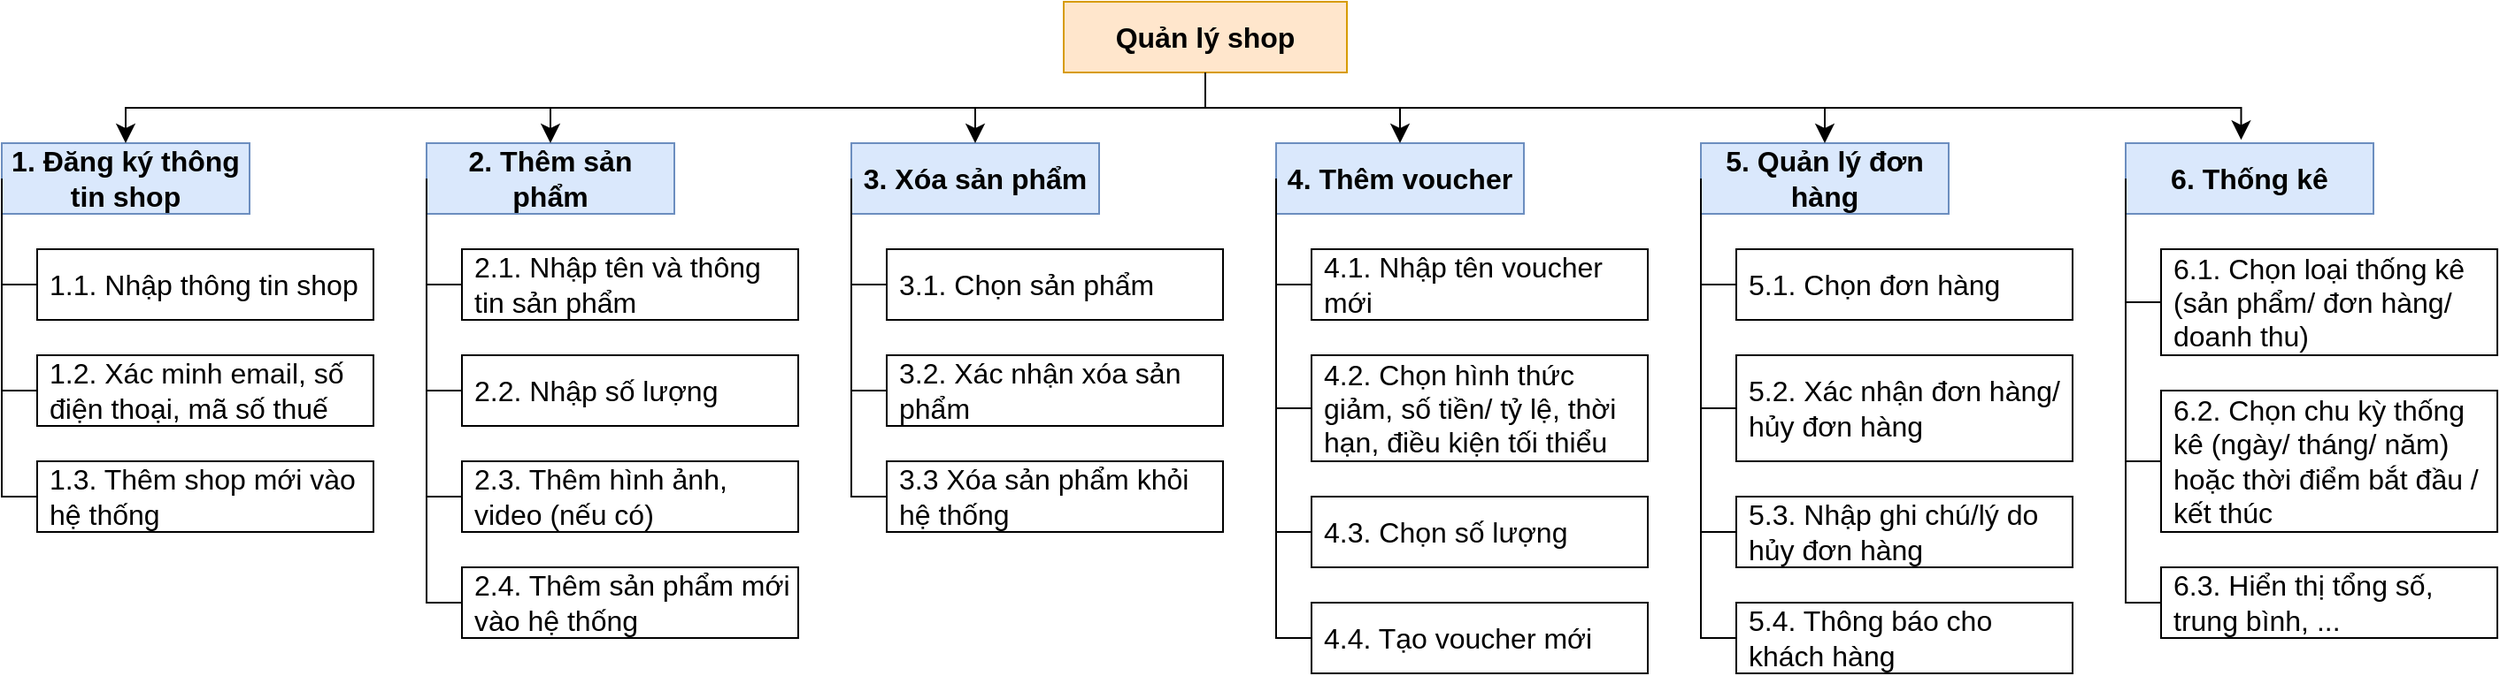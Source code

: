 <mxfile>
    <diagram id="e6VmQYUMG9_Sn6Qvpg7x" name="Page-1">
        <mxGraphModel dx="1386" dy="797" grid="1" gridSize="10" guides="1" tooltips="1" connect="1" arrows="1" fold="1" page="1" pageScale="1" pageWidth="1600" pageHeight="1200" math="0" shadow="0">
            <root>
                <mxCell id="0"/>
                <mxCell id="1" parent="0"/>
                <mxCell id="2" value="Quản lý shop" style="rounded=0;whiteSpace=wrap;html=1;fontSize=16;fontStyle=1;movable=1;resizable=1;rotatable=1;deletable=1;editable=1;connectable=1;fillColor=#ffe6cc;strokeColor=#d79b00;" parent="1" vertex="1">
                    <mxGeometry x="650" y="440" width="160" height="40" as="geometry"/>
                </mxCell>
                <mxCell id="3" value="1. Đăng ký thông tin shop" style="rounded=0;whiteSpace=wrap;html=1;fontSize=16;fontStyle=1;movable=1;resizable=1;rotatable=1;deletable=1;editable=1;connectable=1;fillColor=#dae8fc;strokeColor=#6c8ebf;" parent="1" vertex="1">
                    <mxGeometry x="50" y="520" width="140" height="40" as="geometry"/>
                </mxCell>
                <mxCell id="4" value="2. Thêm sản phẩm" style="rounded=0;whiteSpace=wrap;html=1;fontSize=16;fontStyle=1;movable=1;resizable=1;rotatable=1;deletable=1;editable=1;connectable=1;fillColor=#dae8fc;strokeColor=#6c8ebf;" parent="1" vertex="1">
                    <mxGeometry x="290" y="520" width="140" height="40" as="geometry"/>
                </mxCell>
                <mxCell id="5" value="3. Xóa sản phẩm" style="rounded=0;whiteSpace=wrap;html=1;fontSize=16;fontStyle=1;movable=1;resizable=1;rotatable=1;deletable=1;editable=1;connectable=1;fillColor=#dae8fc;strokeColor=#6c8ebf;" parent="1" vertex="1">
                    <mxGeometry x="530" y="520" width="140" height="40" as="geometry"/>
                </mxCell>
                <mxCell id="10" value="" style="edgeStyle=elbowEdgeStyle;elbow=vertical;endArrow=classic;html=1;curved=0;rounded=0;endSize=8;startSize=8;fontSize=16;exitX=0.5;exitY=1;exitDx=0;exitDy=0;entryX=0.5;entryY=0;entryDx=0;entryDy=0;movable=1;resizable=1;rotatable=1;deletable=1;editable=1;connectable=1;" parent="1" source="2" target="3" edge="1">
                    <mxGeometry width="50" height="50" relative="1" as="geometry">
                        <mxPoint x="730" y="820" as="sourcePoint"/>
                        <mxPoint x="780" y="770" as="targetPoint"/>
                    </mxGeometry>
                </mxCell>
                <mxCell id="11" value="" style="edgeStyle=elbowEdgeStyle;elbow=vertical;endArrow=classic;html=1;curved=0;rounded=0;endSize=8;startSize=8;fontSize=16;exitX=0.5;exitY=1;exitDx=0;exitDy=0;entryX=0.5;entryY=0;entryDx=0;entryDy=0;movable=1;resizable=1;rotatable=1;deletable=1;editable=1;connectable=1;" parent="1" source="2" target="4" edge="1">
                    <mxGeometry width="50" height="50" relative="1" as="geometry">
                        <mxPoint x="730" y="820" as="sourcePoint"/>
                        <mxPoint x="780" y="770" as="targetPoint"/>
                    </mxGeometry>
                </mxCell>
                <mxCell id="12" value="" style="edgeStyle=elbowEdgeStyle;elbow=vertical;endArrow=classic;html=1;curved=0;rounded=0;endSize=8;startSize=8;fontSize=16;exitX=0.5;exitY=1;exitDx=0;exitDy=0;entryX=0.5;entryY=0;entryDx=0;entryDy=0;movable=1;resizable=1;rotatable=1;deletable=1;editable=1;connectable=1;" parent="1" source="2" target="5" edge="1">
                    <mxGeometry width="50" height="50" relative="1" as="geometry">
                        <mxPoint x="740" y="490" as="sourcePoint"/>
                        <mxPoint x="620" y="530" as="targetPoint"/>
                    </mxGeometry>
                </mxCell>
                <mxCell id="14" value="1.1. Nhập thông tin shop" style="rounded=0;whiteSpace=wrap;html=1;fontSize=16;align=left;spacingLeft=5;movable=1;resizable=1;rotatable=1;deletable=1;editable=1;connectable=1;" parent="1" vertex="1">
                    <mxGeometry x="70" y="580" width="190" height="40" as="geometry"/>
                </mxCell>
                <mxCell id="15" value="1.2. Xác minh email, số điện thoại, mã số thuế" style="rounded=0;whiteSpace=wrap;html=1;fontSize=16;align=left;spacingLeft=5;movable=1;resizable=1;rotatable=1;deletable=1;editable=1;connectable=1;" parent="1" vertex="1">
                    <mxGeometry x="70" y="640" width="190" height="40" as="geometry"/>
                </mxCell>
                <mxCell id="16" value="1.3. Thêm shop mới vào hệ thống" style="rounded=0;whiteSpace=wrap;html=1;fontSize=16;align=left;spacingLeft=5;movable=1;resizable=1;rotatable=1;deletable=1;editable=1;connectable=1;" parent="1" vertex="1">
                    <mxGeometry x="70" y="700" width="190" height="40" as="geometry"/>
                </mxCell>
                <mxCell id="17" value="2.1. Nhập tên và thông tin sản phẩm" style="rounded=0;whiteSpace=wrap;html=1;fontSize=16;align=left;spacingLeft=5;movable=1;resizable=1;rotatable=1;deletable=1;editable=1;connectable=1;" parent="1" vertex="1">
                    <mxGeometry x="310" y="580" width="190" height="40" as="geometry"/>
                </mxCell>
                <mxCell id="20" value="" style="edgeStyle=elbowEdgeStyle;elbow=horizontal;endArrow=none;html=1;curved=0;rounded=0;endSize=8;startSize=8;fontSize=16;exitX=0;exitY=0.5;exitDx=0;exitDy=0;entryX=0;entryY=0.5;entryDx=0;entryDy=0;endFill=0;movable=1;resizable=1;rotatable=1;deletable=1;editable=1;connectable=1;" parent="1" source="3" target="14" edge="1">
                    <mxGeometry width="50" height="50" relative="1" as="geometry">
                        <mxPoint x="70" y="540" as="sourcePoint"/>
                        <mxPoint x="540" y="750" as="targetPoint"/>
                        <Array as="points">
                            <mxPoint x="50" y="580"/>
                        </Array>
                    </mxGeometry>
                </mxCell>
                <mxCell id="21" value="" style="edgeStyle=elbowEdgeStyle;elbow=horizontal;endArrow=none;html=1;curved=0;rounded=0;endSize=8;startSize=8;fontSize=16;entryX=0;entryY=0.5;entryDx=0;entryDy=0;endFill=0;exitX=0;exitY=0.5;exitDx=0;exitDy=0;movable=1;resizable=1;rotatable=1;deletable=1;editable=1;connectable=1;" parent="1" source="14" target="15" edge="1">
                    <mxGeometry width="50" height="50" relative="1" as="geometry">
                        <mxPoint x="50" y="610" as="sourcePoint"/>
                        <mxPoint x="70" y="710" as="targetPoint"/>
                        <Array as="points">
                            <mxPoint x="50" y="680"/>
                        </Array>
                    </mxGeometry>
                </mxCell>
                <mxCell id="22" value="" style="edgeStyle=elbowEdgeStyle;elbow=horizontal;endArrow=none;html=1;curved=0;rounded=0;endSize=8;startSize=8;fontSize=16;entryX=0;entryY=0.5;entryDx=0;entryDy=0;endFill=0;exitX=0;exitY=0.5;exitDx=0;exitDy=0;movable=1;resizable=1;rotatable=1;deletable=1;editable=1;connectable=1;" parent="1" source="15" target="16" edge="1">
                    <mxGeometry width="50" height="50" relative="1" as="geometry">
                        <mxPoint x="70" y="700" as="sourcePoint"/>
                        <mxPoint x="70" y="770" as="targetPoint"/>
                        <Array as="points">
                            <mxPoint x="50" y="770"/>
                        </Array>
                    </mxGeometry>
                </mxCell>
                <mxCell id="23" value="2.2. Nhập số lượng" style="rounded=0;whiteSpace=wrap;html=1;fontSize=16;align=left;spacingLeft=5;movable=1;resizable=1;rotatable=1;deletable=1;editable=1;connectable=1;" parent="1" vertex="1">
                    <mxGeometry x="310" y="640" width="190" height="40" as="geometry"/>
                </mxCell>
                <mxCell id="24" value="2.3. Thêm hình ảnh, video (nếu có)" style="rounded=0;whiteSpace=wrap;html=1;fontSize=16;align=left;spacingLeft=5;movable=1;resizable=1;rotatable=1;deletable=1;editable=1;connectable=1;" parent="1" vertex="1">
                    <mxGeometry x="310" y="700" width="190" height="40" as="geometry"/>
                </mxCell>
                <mxCell id="25" value="" style="edgeStyle=elbowEdgeStyle;elbow=horizontal;endArrow=none;html=1;curved=0;rounded=0;endSize=8;startSize=8;fontSize=16;entryX=0;entryY=0.5;entryDx=0;entryDy=0;endFill=0;exitX=0;exitY=0.5;exitDx=0;exitDy=0;movable=1;resizable=1;rotatable=1;deletable=1;editable=1;connectable=1;" parent="1" source="17" target="23" edge="1">
                    <mxGeometry width="50" height="50" relative="1" as="geometry">
                        <mxPoint x="310" y="610" as="sourcePoint"/>
                        <mxPoint x="310" y="680" as="targetPoint"/>
                        <Array as="points">
                            <mxPoint x="290" y="680"/>
                        </Array>
                    </mxGeometry>
                </mxCell>
                <mxCell id="26" value="" style="edgeStyle=elbowEdgeStyle;elbow=horizontal;endArrow=none;html=1;curved=0;rounded=0;endSize=8;startSize=8;fontSize=16;entryX=0;entryY=0.5;entryDx=0;entryDy=0;endFill=0;movable=1;resizable=1;rotatable=1;deletable=1;editable=1;connectable=1;exitX=0;exitY=0.5;exitDx=0;exitDy=0;" parent="1" source="4" target="17" edge="1">
                    <mxGeometry width="50" height="50" relative="1" as="geometry">
                        <mxPoint x="290" y="550" as="sourcePoint"/>
                        <mxPoint x="310" y="660" as="targetPoint"/>
                        <Array as="points">
                            <mxPoint x="290" y="600"/>
                        </Array>
                    </mxGeometry>
                </mxCell>
                <mxCell id="27" value="" style="edgeStyle=elbowEdgeStyle;elbow=horizontal;endArrow=none;html=1;curved=0;rounded=0;endSize=8;startSize=8;fontSize=16;entryX=0;entryY=0.5;entryDx=0;entryDy=0;endFill=0;exitX=0;exitY=0.5;exitDx=0;exitDy=0;movable=1;resizable=1;rotatable=1;deletable=1;editable=1;connectable=1;" parent="1" source="23" target="24" edge="1">
                    <mxGeometry width="50" height="50" relative="1" as="geometry">
                        <mxPoint x="310" y="630" as="sourcePoint"/>
                        <mxPoint x="310" y="710" as="targetPoint"/>
                        <Array as="points">
                            <mxPoint x="290" y="710"/>
                        </Array>
                    </mxGeometry>
                </mxCell>
                <mxCell id="28" value="3.1. Chọn sản phẩm" style="rounded=0;whiteSpace=wrap;html=1;fontSize=16;align=left;spacingLeft=5;movable=1;resizable=1;rotatable=1;deletable=1;editable=1;connectable=1;" parent="1" vertex="1">
                    <mxGeometry x="550" y="580" width="190" height="40" as="geometry"/>
                </mxCell>
                <mxCell id="29" value="3.2. Xác nhận xóa sản phẩm" style="rounded=0;whiteSpace=wrap;html=1;fontSize=16;align=left;spacingLeft=5;movable=1;resizable=1;rotatable=1;deletable=1;editable=1;connectable=1;" parent="1" vertex="1">
                    <mxGeometry x="550" y="640" width="190" height="40" as="geometry"/>
                </mxCell>
                <mxCell id="30" value="3.3 Xóa sản phẩm khỏi hệ thống" style="rounded=0;whiteSpace=wrap;html=1;fontSize=16;align=left;spacingLeft=5;movable=1;resizable=1;rotatable=1;deletable=1;editable=1;connectable=1;" parent="1" vertex="1">
                    <mxGeometry x="550" y="700" width="190" height="40" as="geometry"/>
                </mxCell>
                <mxCell id="31" value="" style="edgeStyle=elbowEdgeStyle;elbow=horizontal;endArrow=none;html=1;curved=0;rounded=0;endSize=8;startSize=8;fontSize=16;entryX=0;entryY=0.5;entryDx=0;entryDy=0;endFill=0;movable=1;resizable=1;rotatable=1;deletable=1;editable=1;connectable=1;exitX=0;exitY=0.5;exitDx=0;exitDy=0;" parent="1" edge="1">
                    <mxGeometry width="50" height="50" relative="1" as="geometry">
                        <mxPoint x="530" y="540" as="sourcePoint"/>
                        <mxPoint x="550" y="600" as="targetPoint"/>
                        <Array as="points">
                            <mxPoint x="530" y="600"/>
                        </Array>
                    </mxGeometry>
                </mxCell>
                <mxCell id="32" value="" style="edgeStyle=elbowEdgeStyle;elbow=horizontal;endArrow=none;html=1;curved=0;rounded=0;endSize=8;startSize=8;fontSize=16;entryX=0;entryY=0.5;entryDx=0;entryDy=0;endFill=0;exitX=0;exitY=0.5;exitDx=0;exitDy=0;movable=1;resizable=1;rotatable=1;deletable=1;editable=1;connectable=1;" parent="1" target="29" edge="1">
                    <mxGeometry width="50" height="50" relative="1" as="geometry">
                        <mxPoint x="550" y="600" as="sourcePoint"/>
                        <mxPoint x="550" y="680" as="targetPoint"/>
                        <Array as="points">
                            <mxPoint x="530" y="680"/>
                        </Array>
                    </mxGeometry>
                </mxCell>
                <mxCell id="33" value="" style="edgeStyle=elbowEdgeStyle;elbow=horizontal;endArrow=none;html=1;curved=0;rounded=0;endSize=8;startSize=8;fontSize=16;entryX=0;entryY=0.5;entryDx=0;entryDy=0;endFill=0;exitX=0;exitY=0.5;exitDx=0;exitDy=0;movable=1;resizable=1;rotatable=1;deletable=1;editable=1;connectable=1;" parent="1" source="29" target="30" edge="1">
                    <mxGeometry width="50" height="50" relative="1" as="geometry">
                        <mxPoint x="550" y="680" as="sourcePoint"/>
                        <mxPoint x="550" y="740" as="targetPoint"/>
                        <Array as="points">
                            <mxPoint x="530" y="710"/>
                        </Array>
                    </mxGeometry>
                </mxCell>
                <mxCell id="49" value="4. Thêm voucher" style="rounded=0;whiteSpace=wrap;html=1;fontSize=16;fontStyle=1;movable=1;resizable=1;rotatable=1;deletable=1;editable=1;connectable=1;fillColor=#dae8fc;strokeColor=#6c8ebf;" parent="1" vertex="1">
                    <mxGeometry x="770" y="520" width="140" height="40" as="geometry"/>
                </mxCell>
                <mxCell id="50" value="" style="edgeStyle=elbowEdgeStyle;elbow=vertical;endArrow=classic;html=1;curved=0;rounded=0;endSize=8;startSize=8;fontSize=16;exitX=0.5;exitY=1;exitDx=0;exitDy=0;entryX=0.5;entryY=0;entryDx=0;entryDy=0;movable=1;resizable=1;rotatable=1;deletable=1;editable=1;connectable=1;" parent="1" source="2" target="49" edge="1">
                    <mxGeometry width="50" height="50" relative="1" as="geometry">
                        <mxPoint x="740" y="490" as="sourcePoint"/>
                        <mxPoint x="380" y="530" as="targetPoint"/>
                    </mxGeometry>
                </mxCell>
                <mxCell id="51" value="4.1. Nhập tên voucher mới" style="rounded=0;whiteSpace=wrap;html=1;fontSize=16;align=left;spacingLeft=5;movable=1;resizable=1;rotatable=1;deletable=1;editable=1;connectable=1;" parent="1" vertex="1">
                    <mxGeometry x="790" y="580" width="190" height="40" as="geometry"/>
                </mxCell>
                <mxCell id="52" value="4.2. Chọn hình thức giảm, số tiền/ tỷ lệ, thời hạn, điều kiện tối thiểu" style="rounded=0;whiteSpace=wrap;html=1;fontSize=16;align=left;spacingLeft=5;movable=1;resizable=1;rotatable=1;deletable=1;editable=1;connectable=1;" parent="1" vertex="1">
                    <mxGeometry x="790" y="640" width="190" height="60" as="geometry"/>
                </mxCell>
                <mxCell id="53" value="4.3. Chọn số lượng" style="rounded=0;whiteSpace=wrap;html=1;fontSize=16;align=left;spacingLeft=5;movable=1;resizable=1;rotatable=1;deletable=1;editable=1;connectable=1;" parent="1" vertex="1">
                    <mxGeometry x="790" y="720" width="190" height="40" as="geometry"/>
                </mxCell>
                <mxCell id="55" value="" style="edgeStyle=elbowEdgeStyle;elbow=horizontal;endArrow=none;html=1;curved=0;rounded=0;endSize=8;startSize=8;fontSize=16;entryX=0;entryY=0.5;entryDx=0;entryDy=0;endFill=0;exitX=0;exitY=0.5;exitDx=0;exitDy=0;movable=1;resizable=1;rotatable=1;deletable=1;editable=1;connectable=1;" parent="1" target="52" edge="1">
                    <mxGeometry width="50" height="50" relative="1" as="geometry">
                        <mxPoint x="790" y="600" as="sourcePoint"/>
                        <mxPoint x="790" y="660" as="targetPoint"/>
                        <Array as="points">
                            <mxPoint x="770" y="680"/>
                        </Array>
                    </mxGeometry>
                </mxCell>
                <mxCell id="56" value="" style="edgeStyle=elbowEdgeStyle;elbow=horizontal;endArrow=none;html=1;curved=0;rounded=0;endSize=8;startSize=8;fontSize=16;entryX=0;entryY=0.5;entryDx=0;entryDy=0;endFill=0;exitX=0;exitY=0.5;exitDx=0;exitDy=0;movable=1;resizable=1;rotatable=1;deletable=1;editable=1;connectable=1;" parent="1" source="52" target="53" edge="1">
                    <mxGeometry width="50" height="50" relative="1" as="geometry">
                        <mxPoint x="790" y="660" as="sourcePoint"/>
                        <mxPoint x="790" y="720" as="targetPoint"/>
                        <Array as="points">
                            <mxPoint x="770" y="740"/>
                        </Array>
                    </mxGeometry>
                </mxCell>
                <mxCell id="57" value="" style="edgeStyle=elbowEdgeStyle;elbow=horizontal;endArrow=none;html=1;curved=0;rounded=0;endSize=8;startSize=8;fontSize=16;entryX=0;entryY=0.5;entryDx=0;entryDy=0;endFill=0;movable=1;resizable=1;rotatable=1;deletable=1;editable=1;connectable=1;exitX=0;exitY=0.5;exitDx=0;exitDy=0;" parent="1" source="49" target="51" edge="1">
                    <mxGeometry width="50" height="50" relative="1" as="geometry">
                        <mxPoint x="760" y="540" as="sourcePoint"/>
                        <mxPoint x="780" y="600" as="targetPoint"/>
                        <Array as="points">
                            <mxPoint x="770" y="570"/>
                            <mxPoint x="760" y="620"/>
                        </Array>
                    </mxGeometry>
                </mxCell>
                <mxCell id="58" value="2.4. Thêm sản phẩm mới vào hệ thống" style="rounded=0;whiteSpace=wrap;html=1;fontSize=16;align=left;spacingLeft=5;movable=1;resizable=1;rotatable=1;deletable=1;editable=1;connectable=1;" parent="1" vertex="1">
                    <mxGeometry x="310" y="760" width="190" height="40" as="geometry"/>
                </mxCell>
                <mxCell id="59" value="" style="edgeStyle=elbowEdgeStyle;elbow=horizontal;endArrow=none;html=1;curved=0;rounded=0;endSize=8;startSize=8;fontSize=16;entryX=0;entryY=0.5;entryDx=0;entryDy=0;endFill=0;exitX=0;exitY=0.5;exitDx=0;exitDy=0;movable=1;resizable=1;rotatable=1;deletable=1;editable=1;connectable=1;" parent="1" edge="1">
                    <mxGeometry width="50" height="50" relative="1" as="geometry">
                        <mxPoint x="310" y="720" as="sourcePoint"/>
                        <mxPoint x="310" y="780" as="targetPoint"/>
                        <Array as="points">
                            <mxPoint x="290" y="770"/>
                        </Array>
                    </mxGeometry>
                </mxCell>
                <mxCell id="60" value="4.4. Tạo voucher mới" style="rounded=0;whiteSpace=wrap;html=1;fontSize=16;align=left;spacingLeft=5;movable=1;resizable=1;rotatable=1;deletable=1;editable=1;connectable=1;" parent="1" vertex="1">
                    <mxGeometry x="790" y="780" width="190" height="40" as="geometry"/>
                </mxCell>
                <mxCell id="61" value="" style="edgeStyle=elbowEdgeStyle;elbow=horizontal;endArrow=none;html=1;curved=0;rounded=0;endSize=8;startSize=8;fontSize=16;entryX=0;entryY=0.5;entryDx=0;entryDy=0;endFill=0;exitX=0;exitY=0.5;exitDx=0;exitDy=0;movable=1;resizable=1;rotatable=1;deletable=1;editable=1;connectable=1;" parent="1" source="53" target="60" edge="1">
                    <mxGeometry width="50" height="50" relative="1" as="geometry">
                        <mxPoint x="790" y="740" as="sourcePoint"/>
                        <mxPoint x="790" y="810" as="targetPoint"/>
                        <Array as="points">
                            <mxPoint x="770" y="810"/>
                        </Array>
                    </mxGeometry>
                </mxCell>
                <mxCell id="62" value="5. Quản lý đơn hàng" style="rounded=0;whiteSpace=wrap;html=1;fontSize=16;fontStyle=1;movable=1;resizable=1;rotatable=1;deletable=1;editable=1;connectable=1;fillColor=#dae8fc;strokeColor=#6c8ebf;" parent="1" vertex="1">
                    <mxGeometry x="1010" y="520" width="140" height="40" as="geometry"/>
                </mxCell>
                <mxCell id="63" value="5.1. Chọn đơn hàng" style="rounded=0;whiteSpace=wrap;html=1;fontSize=16;align=left;spacingLeft=5;movable=1;resizable=1;rotatable=1;deletable=1;editable=1;connectable=1;" parent="1" vertex="1">
                    <mxGeometry x="1030" y="580" width="190" height="40" as="geometry"/>
                </mxCell>
                <mxCell id="64" value="5.2. Xác nhận đơn hàng/ hủy đơn hàng" style="rounded=0;whiteSpace=wrap;html=1;fontSize=16;align=left;spacingLeft=5;movable=1;resizable=1;rotatable=1;deletable=1;editable=1;connectable=1;" parent="1" vertex="1">
                    <mxGeometry x="1030" y="640" width="190" height="60" as="geometry"/>
                </mxCell>
                <mxCell id="65" value="5.3. Nhập ghi chú/lý do hủy đơn hàng" style="rounded=0;whiteSpace=wrap;html=1;fontSize=16;align=left;spacingLeft=5;movable=1;resizable=1;rotatable=1;deletable=1;editable=1;connectable=1;" parent="1" vertex="1">
                    <mxGeometry x="1030" y="720" width="190" height="40" as="geometry"/>
                </mxCell>
                <mxCell id="66" value="" style="edgeStyle=elbowEdgeStyle;elbow=horizontal;endArrow=none;html=1;curved=0;rounded=0;endSize=8;startSize=8;fontSize=16;entryX=0;entryY=0.5;entryDx=0;entryDy=0;endFill=0;exitX=0;exitY=0.5;exitDx=0;exitDy=0;movable=1;resizable=1;rotatable=1;deletable=1;editable=1;connectable=1;" parent="1" target="64" edge="1">
                    <mxGeometry width="50" height="50" relative="1" as="geometry">
                        <mxPoint x="1030" y="600" as="sourcePoint"/>
                        <mxPoint x="1030" y="660" as="targetPoint"/>
                        <Array as="points">
                            <mxPoint x="1010" y="680"/>
                        </Array>
                    </mxGeometry>
                </mxCell>
                <mxCell id="67" value="" style="edgeStyle=elbowEdgeStyle;elbow=horizontal;endArrow=none;html=1;curved=0;rounded=0;endSize=8;startSize=8;fontSize=16;entryX=0;entryY=0.5;entryDx=0;entryDy=0;endFill=0;exitX=0;exitY=0.5;exitDx=0;exitDy=0;movable=1;resizable=1;rotatable=1;deletable=1;editable=1;connectable=1;" parent="1" source="64" target="65" edge="1">
                    <mxGeometry width="50" height="50" relative="1" as="geometry">
                        <mxPoint x="1030" y="660" as="sourcePoint"/>
                        <mxPoint x="1030" y="720" as="targetPoint"/>
                        <Array as="points">
                            <mxPoint x="1010" y="740"/>
                        </Array>
                    </mxGeometry>
                </mxCell>
                <mxCell id="68" value="" style="edgeStyle=elbowEdgeStyle;elbow=horizontal;endArrow=none;html=1;curved=0;rounded=0;endSize=8;startSize=8;fontSize=16;entryX=0;entryY=0.5;entryDx=0;entryDy=0;endFill=0;movable=1;resizable=1;rotatable=1;deletable=1;editable=1;connectable=1;exitX=0;exitY=0.5;exitDx=0;exitDy=0;" parent="1" source="62" target="63" edge="1">
                    <mxGeometry width="50" height="50" relative="1" as="geometry">
                        <mxPoint x="1000" y="540" as="sourcePoint"/>
                        <mxPoint x="1020" y="600" as="targetPoint"/>
                        <Array as="points">
                            <mxPoint x="1010" y="570"/>
                            <mxPoint x="1000" y="620"/>
                        </Array>
                    </mxGeometry>
                </mxCell>
                <mxCell id="69" value="5.4. Thông báo cho khách hàng" style="rounded=0;whiteSpace=wrap;html=1;fontSize=16;align=left;spacingLeft=5;movable=1;resizable=1;rotatable=1;deletable=1;editable=1;connectable=1;" parent="1" vertex="1">
                    <mxGeometry x="1030" y="780" width="190" height="40" as="geometry"/>
                </mxCell>
                <mxCell id="70" value="" style="edgeStyle=elbowEdgeStyle;elbow=horizontal;endArrow=none;html=1;curved=0;rounded=0;endSize=8;startSize=8;fontSize=16;entryX=0;entryY=0.5;entryDx=0;entryDy=0;endFill=0;exitX=0;exitY=0.5;exitDx=0;exitDy=0;movable=1;resizable=1;rotatable=1;deletable=1;editable=1;connectable=1;" parent="1" source="65" target="69" edge="1">
                    <mxGeometry width="50" height="50" relative="1" as="geometry">
                        <mxPoint x="1030" y="740" as="sourcePoint"/>
                        <mxPoint x="1030" y="810" as="targetPoint"/>
                        <Array as="points">
                            <mxPoint x="1010" y="810"/>
                        </Array>
                    </mxGeometry>
                </mxCell>
                <mxCell id="71" value="" style="edgeStyle=elbowEdgeStyle;elbow=vertical;endArrow=classic;html=1;curved=0;rounded=0;endSize=8;startSize=8;fontSize=16;exitX=0.5;exitY=1;exitDx=0;exitDy=0;entryX=0.5;entryY=0;entryDx=0;entryDy=0;movable=1;resizable=1;rotatable=1;deletable=1;editable=1;connectable=1;" parent="1" source="2" target="62" edge="1">
                    <mxGeometry width="50" height="50" relative="1" as="geometry">
                        <mxPoint x="740" y="490" as="sourcePoint"/>
                        <mxPoint x="590" y="530" as="targetPoint"/>
                    </mxGeometry>
                </mxCell>
                <mxCell id="72" value="6. Thống kê" style="rounded=0;whiteSpace=wrap;html=1;fontSize=16;fontStyle=1;movable=1;resizable=1;rotatable=1;deletable=1;editable=1;connectable=1;fillColor=#dae8fc;strokeColor=#6c8ebf;" parent="1" vertex="1">
                    <mxGeometry x="1250" y="520" width="140" height="40" as="geometry"/>
                </mxCell>
                <mxCell id="73" value="6.1. Chọn loại thống kê (sản phẩm/ đơn hàng/ doanh thu)" style="rounded=0;whiteSpace=wrap;html=1;fontSize=16;align=left;spacingLeft=5;movable=1;resizable=1;rotatable=1;deletable=1;editable=1;connectable=1;" parent="1" vertex="1">
                    <mxGeometry x="1270" y="580" width="190" height="60" as="geometry"/>
                </mxCell>
                <mxCell id="74" value="6.2. Chọn chu kỳ thống kê (ngày/ tháng/ năm) hoặc thời điểm bắt đầu / kết thúc" style="rounded=0;whiteSpace=wrap;html=1;fontSize=16;align=left;spacingLeft=5;movable=1;resizable=1;rotatable=1;deletable=1;editable=1;connectable=1;" parent="1" vertex="1">
                    <mxGeometry x="1270" y="660" width="190" height="80" as="geometry"/>
                </mxCell>
                <mxCell id="75" value="6.3. Hiển thị tổng số, trung bình, ..." style="rounded=0;whiteSpace=wrap;html=1;fontSize=16;align=left;spacingLeft=5;movable=1;resizable=1;rotatable=1;deletable=1;editable=1;connectable=1;" parent="1" vertex="1">
                    <mxGeometry x="1270" y="760" width="190" height="40" as="geometry"/>
                </mxCell>
                <mxCell id="76" value="" style="edgeStyle=elbowEdgeStyle;elbow=horizontal;endArrow=none;html=1;curved=0;rounded=0;endSize=8;startSize=8;fontSize=16;entryX=0;entryY=0.5;entryDx=0;entryDy=0;endFill=0;exitX=0;exitY=0.5;exitDx=0;exitDy=0;movable=1;resizable=1;rotatable=1;deletable=1;editable=1;connectable=1;" parent="1" source="73" target="74" edge="1">
                    <mxGeometry width="50" height="50" relative="1" as="geometry">
                        <mxPoint x="1270" y="600" as="sourcePoint"/>
                        <mxPoint x="1270" y="660" as="targetPoint"/>
                        <Array as="points">
                            <mxPoint x="1250" y="680"/>
                        </Array>
                    </mxGeometry>
                </mxCell>
                <mxCell id="77" value="" style="edgeStyle=elbowEdgeStyle;elbow=horizontal;endArrow=none;html=1;curved=0;rounded=0;endSize=8;startSize=8;fontSize=16;entryX=0;entryY=0.5;entryDx=0;entryDy=0;endFill=0;exitX=0;exitY=0.5;exitDx=0;exitDy=0;movable=1;resizable=1;rotatable=1;deletable=1;editable=1;connectable=1;" parent="1" source="74" target="75" edge="1">
                    <mxGeometry width="50" height="50" relative="1" as="geometry">
                        <mxPoint x="1270" y="660" as="sourcePoint"/>
                        <mxPoint x="1270" y="720" as="targetPoint"/>
                        <Array as="points">
                            <mxPoint x="1250" y="740"/>
                        </Array>
                    </mxGeometry>
                </mxCell>
                <mxCell id="78" value="" style="edgeStyle=elbowEdgeStyle;elbow=horizontal;endArrow=none;html=1;curved=0;rounded=0;endSize=8;startSize=8;fontSize=16;entryX=0;entryY=0.5;entryDx=0;entryDy=0;endFill=0;movable=1;resizable=1;rotatable=1;deletable=1;editable=1;connectable=1;exitX=0;exitY=0.5;exitDx=0;exitDy=0;" parent="1" source="72" target="73" edge="1">
                    <mxGeometry width="50" height="50" relative="1" as="geometry">
                        <mxPoint x="1240" y="540" as="sourcePoint"/>
                        <mxPoint x="1260" y="600" as="targetPoint"/>
                        <Array as="points">
                            <mxPoint x="1250" y="570"/>
                            <mxPoint x="1240" y="620"/>
                        </Array>
                    </mxGeometry>
                </mxCell>
                <mxCell id="82" value="" style="edgeStyle=elbowEdgeStyle;elbow=vertical;endArrow=classic;html=1;curved=0;rounded=0;endSize=8;startSize=8;fontSize=16;exitX=0.5;exitY=1;exitDx=0;exitDy=0;movable=1;resizable=1;rotatable=1;deletable=1;editable=1;connectable=1;entryX=0.466;entryY=-0.046;entryDx=0;entryDy=0;entryPerimeter=0;" parent="1" source="2" target="72" edge="1">
                    <mxGeometry width="50" height="50" relative="1" as="geometry">
                        <mxPoint x="740" y="490" as="sourcePoint"/>
                        <mxPoint x="1210" y="510" as="targetPoint"/>
                        <Array as="points">
                            <mxPoint x="1010" y="500"/>
                        </Array>
                    </mxGeometry>
                </mxCell>
            </root>
        </mxGraphModel>
    </diagram>
</mxfile>